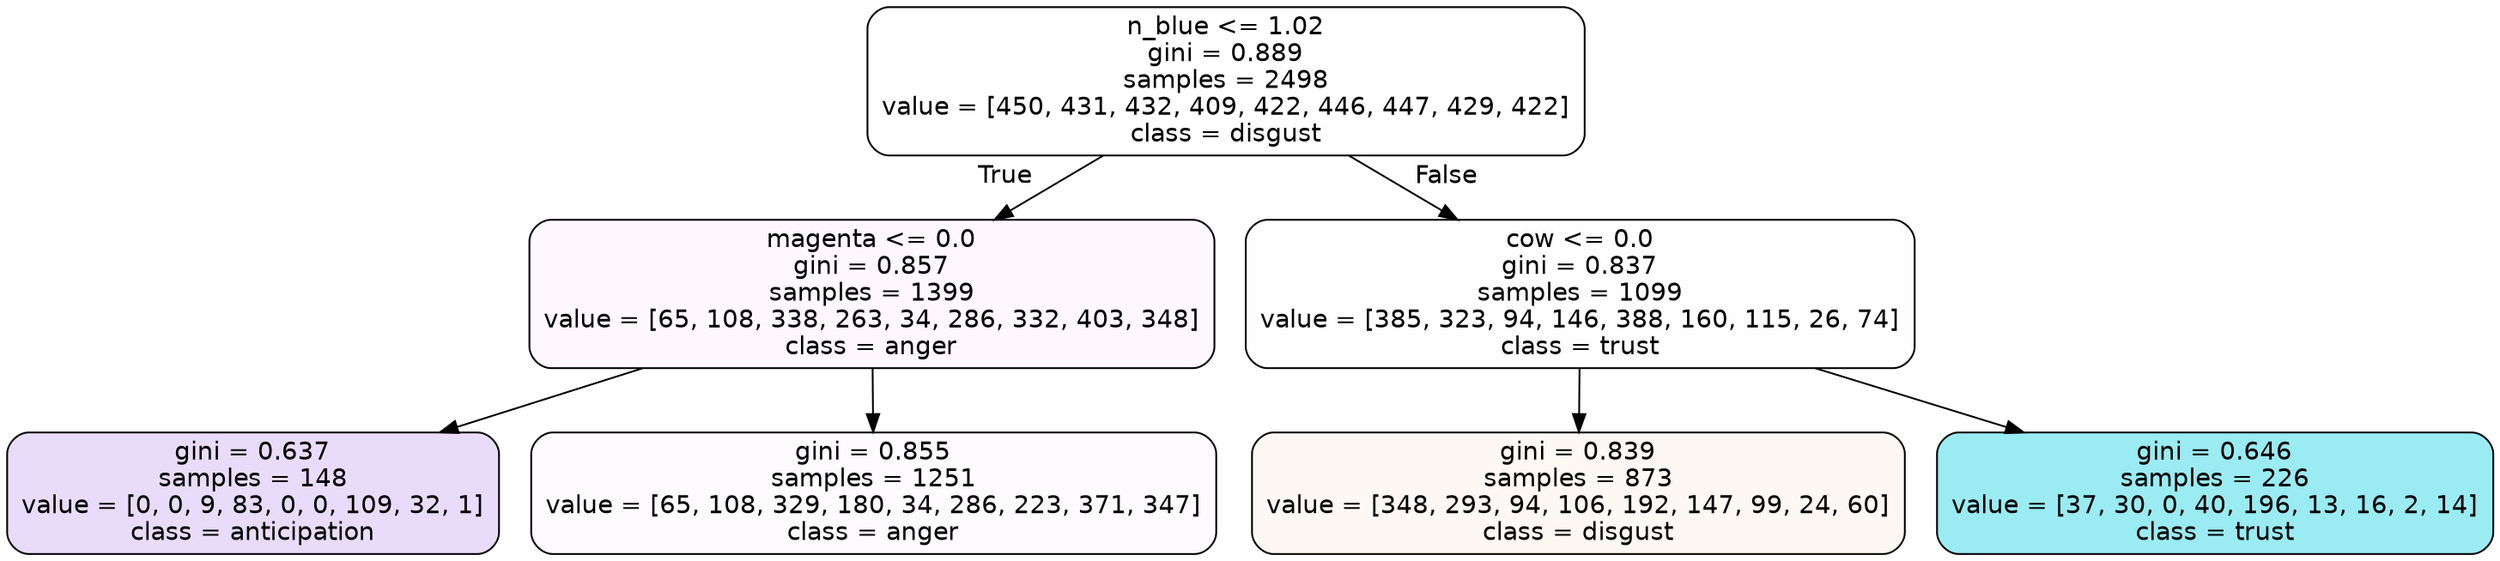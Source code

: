 digraph Tree {
node [shape=box, style="filled, rounded", color="black", fontname=helvetica] ;
edge [fontname=helvetica] ;
0 [label="n_blue <= 1.02\ngini = 0.889\nsamples = 2498\nvalue = [450, 431, 432, 409, 422, 446, 447, 429, 422]\nclass = disgust", fillcolor="#e5813900"] ;
1 [label="magenta <= 0.0\ngini = 0.857\nsamples = 1399\nvalue = [65, 108, 338, 263, 34, 286, 332, 403, 348]\nclass = anger", fillcolor="#e539d708"] ;
0 -> 1 [labeldistance=2.5, labelangle=45, headlabel="True"] ;
2 [label="gini = 0.637\nsamples = 148\nvalue = [0, 0, 9, 83, 0, 0, 109, 32, 1]\nclass = anticipation", fillcolor="#8139e52c"] ;
1 -> 2 ;
3 [label="gini = 0.855\nsamples = 1251\nvalue = [65, 108, 329, 180, 34, 286, 223, 371, 347]\nclass = anger", fillcolor="#e539d704"] ;
1 -> 3 ;
4 [label="cow <= 0.0\ngini = 0.837\nsamples = 1099\nvalue = [385, 323, 94, 146, 388, 160, 115, 26, 74]\nclass = trust", fillcolor="#39d7e501"] ;
0 -> 4 [labeldistance=2.5, labelangle=-45, headlabel="False"] ;
5 [label="gini = 0.839\nsamples = 873\nvalue = [348, 293, 94, 106, 192, 147, 99, 24, 60]\nclass = disgust", fillcolor="#e581390d"] ;
4 -> 5 ;
6 [label="gini = 0.646\nsamples = 226\nvalue = [37, 30, 0, 40, 196, 13, 16, 2, 14]\nclass = trust", fillcolor="#39d7e581"] ;
4 -> 6 ;
}